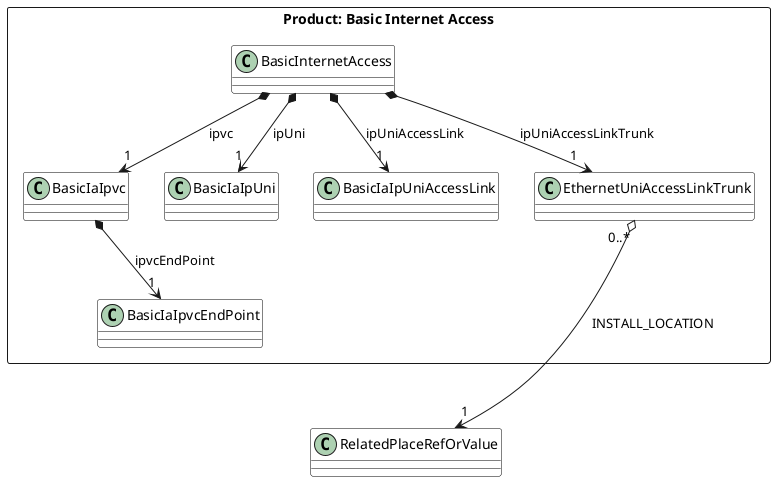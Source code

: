 @startuml

skinparam {
    ClassBackgroundColor White
    ClassBorderColor Black
}

rectangle "Product: Basic Internet Access" { 

  class BasicInternetAccess {

  }
  BasicInternetAccess *-->"1" BasicIaIpvc : ipvc
  BasicInternetAccess *-->"1" BasicIaIpUni : ipUni
  BasicInternetAccess *-->"1" BasicIaIpUniAccessLink : ipUniAccessLink
  BasicInternetAccess *-->"1" EthernetUniAccessLinkTrunk : ipUniAccessLinkTrunk
  


  class BasicIaIpvc {

  }

  BasicIaIpvc *-->"1" BasicIaIpvcEndPoint : ipvcEndPoint


  class BasicIaIpUni {

  }



  class BasicIaIpUniAccessLink {

  }

  class EthernetUniAccessLinkTrunk {

  }

}

EthernetUniAccessLinkTrunk "0..*" o-d-> "1" RelatedPlaceRefOrValue : INSTALL_LOCATION

' extra for alignment
BasicIaIpUniAccessLink "0..*" o-[hidden]-> "1" RelatedPlaceRefOrValue : INSTALL_LOCATION

BasicIaIpvcEndPoint "0..*" o-[hidden]-> "1" RelatedPlaceRefOrValue : INSTALL_LOCATION

@enduml